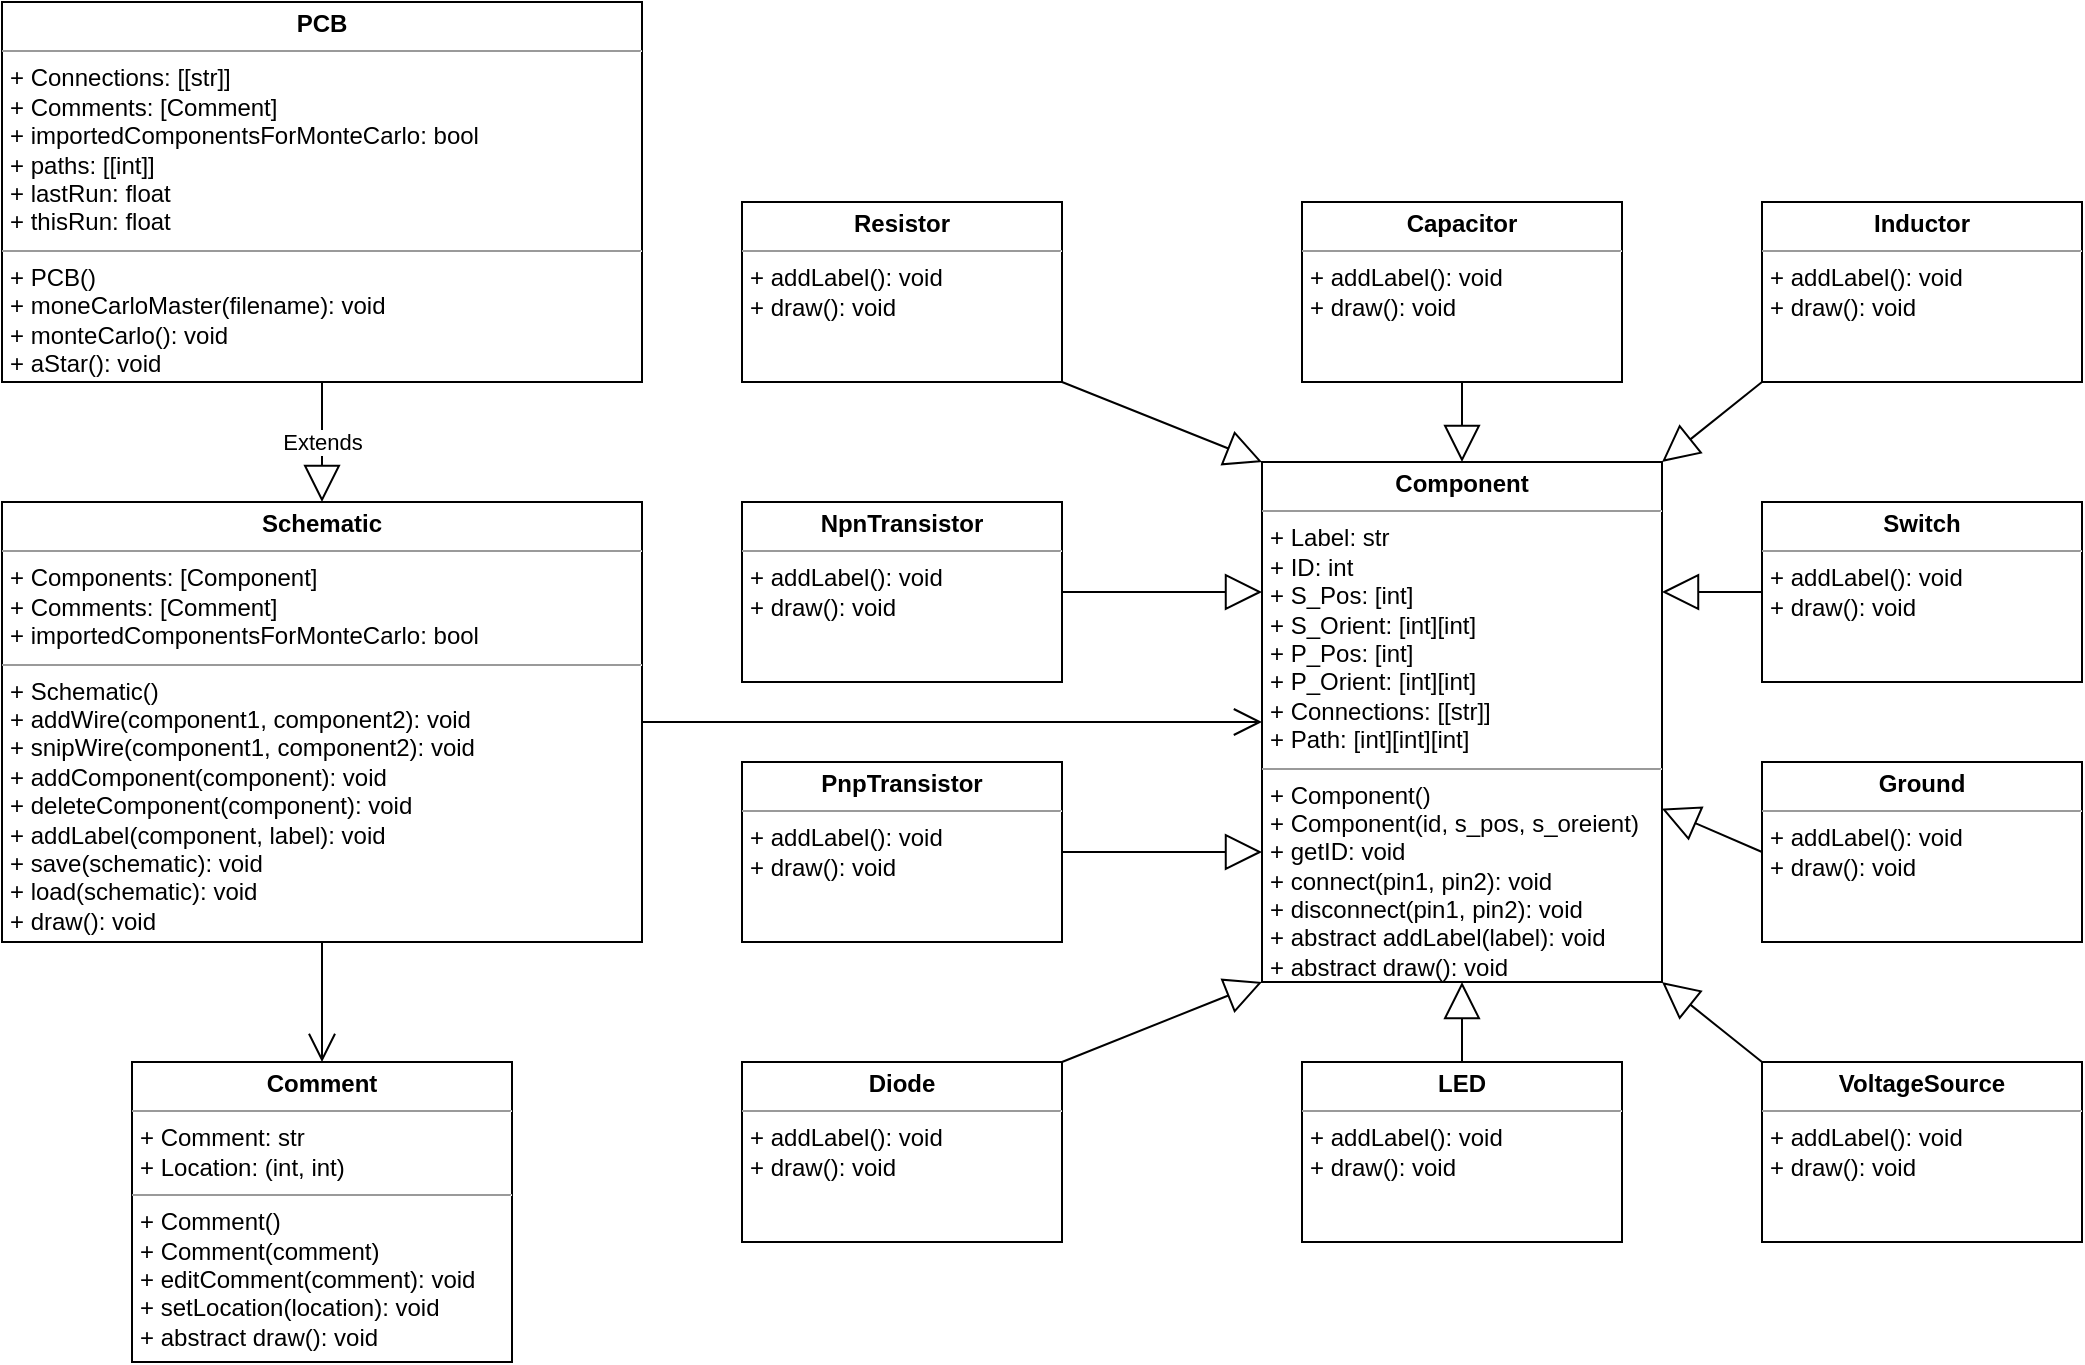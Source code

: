 <mxfile version="14.4.3" type="device"><diagram id="xsWnLA2NbZK4KlJk-8-H" name="Page-1"><mxGraphModel dx="1488" dy="786" grid="1" gridSize="10" guides="1" tooltips="1" connect="1" arrows="1" fold="1" page="1" pageScale="1" pageWidth="850" pageHeight="1100" math="0" shadow="0"><root><mxCell id="0"/><mxCell id="1" parent="0"/><mxCell id="js1LBUxcVCSKczfp_Fp2-2" value="&lt;p style=&quot;margin: 0px ; margin-top: 4px ; text-align: center&quot;&gt;&lt;b&gt;Schematic&lt;/b&gt;&lt;/p&gt;&lt;hr size=&quot;1&quot;&gt;&lt;p style=&quot;margin: 0px ; margin-left: 4px&quot;&gt;+ Components: [Component]&lt;/p&gt;&lt;p style=&quot;margin: 0px ; margin-left: 4px&quot;&gt;+ Comments: [Comment]&lt;/p&gt;&lt;p style=&quot;margin: 0px ; margin-left: 4px&quot;&gt;+ importedComponentsForMonteCarlo: bool&lt;br&gt;&lt;/p&gt;&lt;hr size=&quot;1&quot;&gt;&lt;p style=&quot;margin: 0px ; margin-left: 4px&quot;&gt;+ Schematic()&lt;/p&gt;&lt;p style=&quot;margin: 0px ; margin-left: 4px&quot;&gt;+ addWire(component1, component2): void&lt;/p&gt;&lt;p style=&quot;margin: 0px ; margin-left: 4px&quot;&gt;+ snipWire(component1, component2): void&lt;/p&gt;&lt;p style=&quot;margin: 0px ; margin-left: 4px&quot;&gt;+ addComponent(component): void&lt;/p&gt;&lt;p style=&quot;margin: 0px ; margin-left: 4px&quot;&gt;+ deleteComponent(component): void&lt;/p&gt;&lt;p style=&quot;margin: 0px ; margin-left: 4px&quot;&gt;+ addLabel(component, label): void&lt;/p&gt;&lt;p style=&quot;margin: 0px ; margin-left: 4px&quot;&gt;+ save(schematic): void&lt;/p&gt;&lt;p style=&quot;margin: 0px ; margin-left: 4px&quot;&gt;+ load(schematic): void&lt;/p&gt;&lt;p style=&quot;margin: 0px ; margin-left: 4px&quot;&gt;+ draw(): void&lt;/p&gt;" style="verticalAlign=top;align=left;overflow=fill;fontSize=12;fontFamily=Helvetica;html=1;" parent="1" vertex="1"><mxGeometry x="110" y="290" width="320" height="220" as="geometry"/></mxCell><mxCell id="js1LBUxcVCSKczfp_Fp2-3" value="&lt;p style=&quot;margin: 0px ; margin-top: 4px ; text-align: center&quot;&gt;&lt;b&gt;Component&lt;/b&gt;&lt;/p&gt;&lt;hr size=&quot;1&quot;&gt;&lt;p style=&quot;margin: 0px ; margin-left: 4px&quot;&gt;+ Label: str&lt;/p&gt;&lt;p style=&quot;margin: 0px ; margin-left: 4px&quot;&gt;+ ID: int&lt;/p&gt;&lt;p style=&quot;margin: 0px ; margin-left: 4px&quot;&gt;+ S_Pos: [int]&lt;/p&gt;&lt;p style=&quot;margin: 0px ; margin-left: 4px&quot;&gt;+ S_Orient: [int][int]&lt;/p&gt;&lt;p style=&quot;margin: 0px ; margin-left: 4px&quot;&gt;+ P_Pos: [int]&lt;/p&gt;&lt;p style=&quot;margin: 0px ; margin-left: 4px&quot;&gt;+ P_Orient: [int][int]&lt;/p&gt;&lt;p style=&quot;margin: 0px ; margin-left: 4px&quot;&gt;+ Connections: [[str]]&lt;/p&gt;&lt;p style=&quot;margin: 0px ; margin-left: 4px&quot;&gt;+ Path: [int][int][int]&lt;/p&gt;&lt;hr size=&quot;1&quot;&gt;&lt;p style=&quot;margin: 0px ; margin-left: 4px&quot;&gt;+ Component()&lt;/p&gt;&lt;p style=&quot;margin: 0px ; margin-left: 4px&quot;&gt;+ Component(id, s_pos, s_oreient)&lt;/p&gt;&lt;p style=&quot;margin: 0px ; margin-left: 4px&quot;&gt;+ getID: void&lt;/p&gt;&lt;p style=&quot;margin: 0px ; margin-left: 4px&quot;&gt;+ connect(pin1, pin2): void&lt;/p&gt;&lt;p style=&quot;margin: 0px ; margin-left: 4px&quot;&gt;+ disconnect(pin1, pin2): void&lt;/p&gt;&lt;p style=&quot;margin: 0px ; margin-left: 4px&quot;&gt;+ abstract addLabel(label): void&lt;/p&gt;&lt;p style=&quot;margin: 0px ; margin-left: 4px&quot;&gt;+ abstract draw(): void&lt;/p&gt;" style="verticalAlign=top;align=left;overflow=fill;fontSize=12;fontFamily=Helvetica;html=1;" parent="1" vertex="1"><mxGeometry x="740" y="270" width="200" height="260" as="geometry"/></mxCell><mxCell id="js1LBUxcVCSKczfp_Fp2-4" value="&lt;p style=&quot;margin: 0px ; margin-top: 4px ; text-align: center&quot;&gt;&lt;b&gt;Comment&lt;/b&gt;&lt;/p&gt;&lt;hr size=&quot;1&quot;&gt;&lt;p style=&quot;margin: 0px ; margin-left: 4px&quot;&gt;+ Comment: str&lt;/p&gt;&lt;p style=&quot;margin: 0px ; margin-left: 4px&quot;&gt;+ Location: (int, int)&lt;/p&gt;&lt;hr size=&quot;1&quot;&gt;&lt;p style=&quot;margin: 0px ; margin-left: 4px&quot;&gt;+ Comment()&lt;/p&gt;&lt;p style=&quot;margin: 0px ; margin-left: 4px&quot;&gt;+ Comment(comment)&lt;/p&gt;&lt;p style=&quot;margin: 0px ; margin-left: 4px&quot;&gt;+ editComment(comment): void&lt;/p&gt;&lt;p style=&quot;margin: 0px ; margin-left: 4px&quot;&gt;+ setLocation(location): void&lt;/p&gt;&lt;p style=&quot;margin: 0px ; margin-left: 4px&quot;&gt;+ abstract draw(): void&lt;/p&gt;" style="verticalAlign=top;align=left;overflow=fill;fontSize=12;fontFamily=Helvetica;html=1;" parent="1" vertex="1"><mxGeometry x="175" y="570" width="190" height="150" as="geometry"/></mxCell><mxCell id="js1LBUxcVCSKczfp_Fp2-5" value="&lt;p style=&quot;margin: 0px ; margin-top: 4px ; text-align: center&quot;&gt;&lt;b&gt;Capacitor&lt;/b&gt;&lt;/p&gt;&lt;hr size=&quot;1&quot;&gt;&lt;p style=&quot;margin: 0px ; margin-left: 4px&quot;&gt;+ addLabel(): void&lt;/p&gt;&lt;p style=&quot;margin: 0px ; margin-left: 4px&quot;&gt;+ draw(): void&lt;/p&gt;" style="verticalAlign=top;align=left;overflow=fill;fontSize=12;fontFamily=Helvetica;html=1;" parent="1" vertex="1"><mxGeometry x="760" y="140" width="160" height="90" as="geometry"/></mxCell><mxCell id="js1LBUxcVCSKczfp_Fp2-6" value="&lt;p style=&quot;margin: 0px ; margin-top: 4px ; text-align: center&quot;&gt;&lt;b&gt;Resistor&lt;/b&gt;&lt;/p&gt;&lt;hr size=&quot;1&quot;&gt;&lt;p style=&quot;margin: 0px ; margin-left: 4px&quot;&gt;+ addLabel(): void&lt;/p&gt;&lt;p style=&quot;margin: 0px ; margin-left: 4px&quot;&gt;+ draw(): void&lt;/p&gt;" style="verticalAlign=top;align=left;overflow=fill;fontSize=12;fontFamily=Helvetica;html=1;" parent="1" vertex="1"><mxGeometry x="480" y="140" width="160" height="90" as="geometry"/></mxCell><mxCell id="js1LBUxcVCSKczfp_Fp2-7" value="&lt;p style=&quot;margin: 0px ; margin-top: 4px ; text-align: center&quot;&gt;&lt;b&gt;Inductor&lt;/b&gt;&lt;/p&gt;&lt;hr size=&quot;1&quot;&gt;&lt;p style=&quot;margin: 0px ; margin-left: 4px&quot;&gt;+ addLabel(): void&lt;/p&gt;&lt;p style=&quot;margin: 0px ; margin-left: 4px&quot;&gt;+ draw(): void&lt;/p&gt;" style="verticalAlign=top;align=left;overflow=fill;fontSize=12;fontFamily=Helvetica;html=1;" parent="1" vertex="1"><mxGeometry x="990" y="140" width="160" height="90" as="geometry"/></mxCell><mxCell id="js1LBUxcVCSKczfp_Fp2-8" value="&lt;p style=&quot;margin: 0px ; margin-top: 4px ; text-align: center&quot;&gt;&lt;b&gt;NpnTransistor&lt;/b&gt;&lt;/p&gt;&lt;hr size=&quot;1&quot;&gt;&lt;p style=&quot;margin: 0px ; margin-left: 4px&quot;&gt;+ addLabel(): void&lt;/p&gt;&lt;p style=&quot;margin: 0px ; margin-left: 4px&quot;&gt;+ draw(): void&lt;/p&gt;" style="verticalAlign=top;align=left;overflow=fill;fontSize=12;fontFamily=Helvetica;html=1;" parent="1" vertex="1"><mxGeometry x="480" y="290" width="160" height="90" as="geometry"/></mxCell><mxCell id="js1LBUxcVCSKczfp_Fp2-9" value="&lt;p style=&quot;margin: 0px ; margin-top: 4px ; text-align: center&quot;&gt;&lt;b&gt;PnpTransistor&lt;/b&gt;&lt;/p&gt;&lt;hr size=&quot;1&quot;&gt;&lt;p style=&quot;margin: 0px ; margin-left: 4px&quot;&gt;+ addLabel(): void&lt;/p&gt;&lt;p style=&quot;margin: 0px ; margin-left: 4px&quot;&gt;+ draw(): void&lt;/p&gt;" style="verticalAlign=top;align=left;overflow=fill;fontSize=12;fontFamily=Helvetica;html=1;" parent="1" vertex="1"><mxGeometry x="480" y="420" width="160" height="90" as="geometry"/></mxCell><mxCell id="js1LBUxcVCSKczfp_Fp2-10" value="&lt;p style=&quot;margin: 0px ; margin-top: 4px ; text-align: center&quot;&gt;&lt;b&gt;Switch&lt;/b&gt;&lt;/p&gt;&lt;hr size=&quot;1&quot;&gt;&lt;p style=&quot;margin: 0px ; margin-left: 4px&quot;&gt;+ addLabel(): void&lt;/p&gt;&lt;p style=&quot;margin: 0px ; margin-left: 4px&quot;&gt;+ draw(): void&lt;/p&gt;" style="verticalAlign=top;align=left;overflow=fill;fontSize=12;fontFamily=Helvetica;html=1;" parent="1" vertex="1"><mxGeometry x="990" y="290" width="160" height="90" as="geometry"/></mxCell><mxCell id="js1LBUxcVCSKczfp_Fp2-11" value="&lt;p style=&quot;margin: 0px ; margin-top: 4px ; text-align: center&quot;&gt;&lt;b&gt;Diode&lt;/b&gt;&lt;/p&gt;&lt;hr size=&quot;1&quot;&gt;&lt;p style=&quot;margin: 0px ; margin-left: 4px&quot;&gt;+ addLabel(): void&lt;/p&gt;&lt;p style=&quot;margin: 0px ; margin-left: 4px&quot;&gt;+ draw(): void&lt;/p&gt;" style="verticalAlign=top;align=left;overflow=fill;fontSize=12;fontFamily=Helvetica;html=1;" parent="1" vertex="1"><mxGeometry x="480" y="570" width="160" height="90" as="geometry"/></mxCell><mxCell id="js1LBUxcVCSKczfp_Fp2-12" value="&lt;p style=&quot;margin: 0px ; margin-top: 4px ; text-align: center&quot;&gt;&lt;b&gt;VoltageSource&lt;/b&gt;&lt;/p&gt;&lt;hr size=&quot;1&quot;&gt;&lt;p style=&quot;margin: 0px ; margin-left: 4px&quot;&gt;+ addLabel(): void&lt;/p&gt;&lt;p style=&quot;margin: 0px ; margin-left: 4px&quot;&gt;+ draw(): void&lt;/p&gt;" style="verticalAlign=top;align=left;overflow=fill;fontSize=12;fontFamily=Helvetica;html=1;" parent="1" vertex="1"><mxGeometry x="990" y="570" width="160" height="90" as="geometry"/></mxCell><mxCell id="js1LBUxcVCSKczfp_Fp2-13" value="&lt;p style=&quot;margin: 0px ; margin-top: 4px ; text-align: center&quot;&gt;&lt;b&gt;Ground&lt;/b&gt;&lt;/p&gt;&lt;hr size=&quot;1&quot;&gt;&lt;p style=&quot;margin: 0px ; margin-left: 4px&quot;&gt;+ addLabel(): void&lt;/p&gt;&lt;p style=&quot;margin: 0px ; margin-left: 4px&quot;&gt;+ draw(): void&lt;/p&gt;" style="verticalAlign=top;align=left;overflow=fill;fontSize=12;fontFamily=Helvetica;html=1;" parent="1" vertex="1"><mxGeometry x="990" y="420" width="160" height="90" as="geometry"/></mxCell><mxCell id="js1LBUxcVCSKczfp_Fp2-16" value="&lt;p style=&quot;margin: 0px ; margin-top: 4px ; text-align: center&quot;&gt;&lt;b&gt;LED&lt;/b&gt;&lt;/p&gt;&lt;hr size=&quot;1&quot;&gt;&lt;p style=&quot;margin: 0px ; margin-left: 4px&quot;&gt;+ addLabel(): void&lt;/p&gt;&lt;p style=&quot;margin: 0px ; margin-left: 4px&quot;&gt;+ draw(): void&lt;/p&gt;" style="verticalAlign=top;align=left;overflow=fill;fontSize=12;fontFamily=Helvetica;html=1;" parent="1" vertex="1"><mxGeometry x="760" y="570" width="160" height="90" as="geometry"/></mxCell><mxCell id="grHYpKtns856rJ-FTFAb-1" value="&lt;p style=&quot;margin: 0px ; margin-top: 4px ; text-align: center&quot;&gt;&lt;b&gt;PCB&lt;/b&gt;&lt;/p&gt;&lt;hr size=&quot;1&quot;&gt;&lt;p style=&quot;margin: 0px ; margin-left: 4px&quot;&gt;+ Connections: [[str]]&lt;/p&gt;&lt;p style=&quot;margin: 0px ; margin-left: 4px&quot;&gt;+ Comments: [Comment]&lt;/p&gt;&lt;p style=&quot;margin: 0px ; margin-left: 4px&quot;&gt;+ importedComponentsForMonteCarlo: bool&lt;/p&gt;&lt;p style=&quot;margin: 0px ; margin-left: 4px&quot;&gt;+ paths: [[int]]&lt;/p&gt;&lt;p style=&quot;margin: 0px ; margin-left: 4px&quot;&gt;+ lastRun: float&lt;/p&gt;&lt;p style=&quot;margin: 0px ; margin-left: 4px&quot;&gt;+ thisRun: float&lt;/p&gt;&lt;hr size=&quot;1&quot;&gt;&lt;p style=&quot;margin: 0px ; margin-left: 4px&quot;&gt;+ PCB()&lt;/p&gt;&lt;p style=&quot;margin: 0px ; margin-left: 4px&quot;&gt;+ moneCarloMaster(filename): void&lt;/p&gt;&lt;p style=&quot;margin: 0px ; margin-left: 4px&quot;&gt;+ monteCarlo(): void&lt;/p&gt;&lt;p style=&quot;margin: 0px ; margin-left: 4px&quot;&gt;+ aStar(): void&lt;/p&gt;" style="verticalAlign=top;align=left;overflow=fill;fontSize=12;fontFamily=Helvetica;html=1;" parent="1" vertex="1"><mxGeometry x="110" y="40" width="320" height="190" as="geometry"/></mxCell><mxCell id="grHYpKtns856rJ-FTFAb-3" style="edgeStyle=orthogonalEdgeStyle;rounded=0;orthogonalLoop=1;jettySize=auto;html=1;exitX=0.5;exitY=1;exitDx=0;exitDy=0;" parent="1" source="js1LBUxcVCSKczfp_Fp2-9" target="js1LBUxcVCSKczfp_Fp2-9" edge="1"><mxGeometry relative="1" as="geometry"/></mxCell><mxCell id="grHYpKtns856rJ-FTFAb-4" value="" style="endArrow=block;endSize=16;endFill=0;html=1;exitX=0.5;exitY=1;exitDx=0;exitDy=0;" parent="1" source="js1LBUxcVCSKczfp_Fp2-5" target="js1LBUxcVCSKczfp_Fp2-3" edge="1"><mxGeometry width="160" relative="1" as="geometry"><mxPoint x="1070" y="310" as="sourcePoint"/><mxPoint x="1230" y="310" as="targetPoint"/></mxGeometry></mxCell><mxCell id="grHYpKtns856rJ-FTFAb-8" value="" style="endArrow=block;endSize=16;endFill=0;html=1;exitX=0;exitY=1;exitDx=0;exitDy=0;entryX=1;entryY=0;entryDx=0;entryDy=0;" parent="1" source="js1LBUxcVCSKczfp_Fp2-7" target="js1LBUxcVCSKczfp_Fp2-3" edge="1"><mxGeometry width="160" relative="1" as="geometry"><mxPoint x="970" y="240" as="sourcePoint"/><mxPoint x="1130" y="240" as="targetPoint"/></mxGeometry></mxCell><mxCell id="grHYpKtns856rJ-FTFAb-9" value="" style="endArrow=block;endSize=16;endFill=0;html=1;exitX=0;exitY=0.5;exitDx=0;exitDy=0;entryX=1;entryY=0.25;entryDx=0;entryDy=0;" parent="1" source="js1LBUxcVCSKczfp_Fp2-10" target="js1LBUxcVCSKczfp_Fp2-3" edge="1"><mxGeometry width="160" relative="1" as="geometry"><mxPoint x="1070" y="310" as="sourcePoint"/><mxPoint x="1230" y="310" as="targetPoint"/></mxGeometry></mxCell><mxCell id="grHYpKtns856rJ-FTFAb-10" value="" style="endArrow=block;endSize=16;endFill=0;html=1;exitX=0;exitY=0.5;exitDx=0;exitDy=0;" parent="1" source="js1LBUxcVCSKczfp_Fp2-13" target="js1LBUxcVCSKczfp_Fp2-3" edge="1"><mxGeometry width="160" relative="1" as="geometry"><mxPoint x="1070" y="310" as="sourcePoint"/><mxPoint x="1230" y="310" as="targetPoint"/></mxGeometry></mxCell><mxCell id="grHYpKtns856rJ-FTFAb-11" value="" style="endArrow=block;endSize=16;endFill=0;html=1;exitX=0;exitY=0;exitDx=0;exitDy=0;entryX=1;entryY=1;entryDx=0;entryDy=0;" parent="1" source="js1LBUxcVCSKczfp_Fp2-12" target="js1LBUxcVCSKczfp_Fp2-3" edge="1"><mxGeometry width="160" relative="1" as="geometry"><mxPoint x="1070" y="310" as="sourcePoint"/><mxPoint x="1230" y="310" as="targetPoint"/></mxGeometry></mxCell><mxCell id="grHYpKtns856rJ-FTFAb-12" value="" style="endArrow=block;endSize=16;endFill=0;html=1;exitX=0.5;exitY=0;exitDx=0;exitDy=0;entryX=0.5;entryY=1;entryDx=0;entryDy=0;" parent="1" source="js1LBUxcVCSKczfp_Fp2-16" target="js1LBUxcVCSKczfp_Fp2-3" edge="1"><mxGeometry width="160" relative="1" as="geometry"><mxPoint x="1070" y="470" as="sourcePoint"/><mxPoint x="1230" y="470" as="targetPoint"/></mxGeometry></mxCell><mxCell id="grHYpKtns856rJ-FTFAb-13" value="" style="endArrow=block;endSize=16;endFill=0;html=1;exitX=1;exitY=0;exitDx=0;exitDy=0;entryX=0;entryY=1;entryDx=0;entryDy=0;" parent="1" source="js1LBUxcVCSKczfp_Fp2-11" target="js1LBUxcVCSKczfp_Fp2-3" edge="1"><mxGeometry width="160" relative="1" as="geometry"><mxPoint x="1030" y="470" as="sourcePoint"/><mxPoint x="1190" y="470" as="targetPoint"/></mxGeometry></mxCell><mxCell id="grHYpKtns856rJ-FTFAb-14" value="" style="endArrow=block;endSize=16;endFill=0;html=1;exitX=1;exitY=0.5;exitDx=0;exitDy=0;entryX=0;entryY=0.75;entryDx=0;entryDy=0;" parent="1" source="js1LBUxcVCSKczfp_Fp2-9" target="js1LBUxcVCSKczfp_Fp2-3" edge="1"><mxGeometry width="160" relative="1" as="geometry"><mxPoint x="1030" y="470" as="sourcePoint"/><mxPoint x="1190" y="470" as="targetPoint"/></mxGeometry></mxCell><mxCell id="grHYpKtns856rJ-FTFAb-15" value="" style="endArrow=block;endSize=16;endFill=0;html=1;exitX=1;exitY=0.5;exitDx=0;exitDy=0;entryX=0;entryY=0.25;entryDx=0;entryDy=0;" parent="1" source="js1LBUxcVCSKczfp_Fp2-8" target="js1LBUxcVCSKczfp_Fp2-3" edge="1"><mxGeometry width="160" relative="1" as="geometry"><mxPoint x="1030" y="470" as="sourcePoint"/><mxPoint x="1190" y="470" as="targetPoint"/></mxGeometry></mxCell><mxCell id="grHYpKtns856rJ-FTFAb-16" value="" style="endArrow=block;endSize=16;endFill=0;html=1;exitX=1;exitY=1;exitDx=0;exitDy=0;entryX=0;entryY=0;entryDx=0;entryDy=0;" parent="1" source="js1LBUxcVCSKczfp_Fp2-6" target="js1LBUxcVCSKczfp_Fp2-3" edge="1"><mxGeometry width="160" relative="1" as="geometry"><mxPoint x="1030" y="380" as="sourcePoint"/><mxPoint x="1190" y="380" as="targetPoint"/></mxGeometry></mxCell><mxCell id="4OnRAAwQXuB8ciolvfpZ-1" value="" style="endArrow=open;endFill=1;endSize=12;html=1;" edge="1" parent="1" source="js1LBUxcVCSKczfp_Fp2-2" target="js1LBUxcVCSKczfp_Fp2-4"><mxGeometry width="160" relative="1" as="geometry"><mxPoint x="420" y="320" as="sourcePoint"/><mxPoint x="580" y="320" as="targetPoint"/></mxGeometry></mxCell><mxCell id="4OnRAAwQXuB8ciolvfpZ-3" value="" style="endArrow=open;endFill=1;endSize=12;html=1;exitX=1;exitY=0.5;exitDx=0;exitDy=0;entryX=0;entryY=0.5;entryDx=0;entryDy=0;" edge="1" parent="1" source="js1LBUxcVCSKczfp_Fp2-2" target="js1LBUxcVCSKczfp_Fp2-3"><mxGeometry width="160" relative="1" as="geometry"><mxPoint x="740" y="390" as="sourcePoint"/><mxPoint x="710" y="400" as="targetPoint"/></mxGeometry></mxCell><mxCell id="4OnRAAwQXuB8ciolvfpZ-4" value="Extends" style="endArrow=block;endSize=16;endFill=0;html=1;exitX=0.5;exitY=1;exitDx=0;exitDy=0;entryX=0.5;entryY=0;entryDx=0;entryDy=0;" edge="1" parent="1" source="grHYpKtns856rJ-FTFAb-1" target="js1LBUxcVCSKczfp_Fp2-2"><mxGeometry width="160" relative="1" as="geometry"><mxPoint x="730" y="350" as="sourcePoint"/><mxPoint x="320" y="260" as="targetPoint"/></mxGeometry></mxCell></root></mxGraphModel></diagram></mxfile>